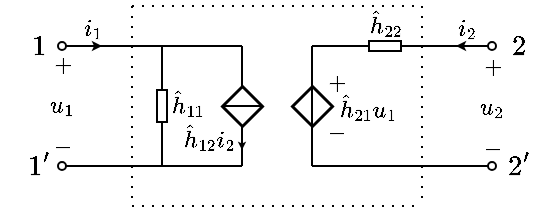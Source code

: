<mxfile version="17.2.1" type="device"><diagram id="5rbgzLOTwC2UY9oqK9Cq" name="第 1 页"><mxGraphModel dx="157" dy="159" grid="1" gridSize="5" guides="1" tooltips="1" connect="1" arrows="1" fold="1" page="1" pageScale="1" pageWidth="827" pageHeight="1169" math="1" shadow="0"><root><mxCell id="0"/><mxCell id="1" parent="0"/><mxCell id="KB8xq0Ohz5ImzVgBlRWn-16" value="$$1'$$" style="text;html=1;align=center;verticalAlign=middle;resizable=1;points=[];autosize=1;strokeColor=none;fillColor=none;movable=1;rotatable=1;deletable=1;editable=1;connectable=0;" parent="1" vertex="1"><mxGeometry x="225" y="330" width="15" height="20" as="geometry"/></mxCell><mxCell id="KB8xq0Ohz5ImzVgBlRWn-15" value="$$1$$" style="text;html=1;align=center;verticalAlign=middle;resizable=1;points=[];autosize=1;strokeColor=none;fillColor=none;movable=1;rotatable=1;deletable=1;editable=1;connectable=0;" parent="1" vertex="1"><mxGeometry x="225" y="270" width="15" height="20" as="geometry"/></mxCell><mxCell id="_tpZHG4uNnz5ES9-Bjnb-25" value="\(u_2\)" style="text;html=1;resizable=1;autosize=1;align=center;verticalAlign=middle;points=[];fillColor=none;strokeColor=none;rounded=0;comic=0;movable=1;rotatable=1;deletable=1;editable=1;connectable=0;fontSize=10;" parent="1" vertex="1"><mxGeometry x="450" y="301" width="20" height="20" as="geometry"/></mxCell><mxCell id="vnZBPzhVjVgXWo8NbZRj-23" value="" style="endArrow=none;html=1;rounded=0;fontSize=10;startSize=4;endSize=4;" parent="1" edge="1"><mxGeometry width="50" height="50" relative="1" as="geometry"><mxPoint x="270" y="280" as="sourcePoint"/><mxPoint x="335" y="280" as="targetPoint"/></mxGeometry></mxCell><mxCell id="vnZBPzhVjVgXWo8NbZRj-27" value="" style="endArrow=oval;html=1;rounded=0;fontSize=10;startSize=4;endSize=4;endFill=0;" parent="1" edge="1"><mxGeometry width="50" height="50" relative="1" as="geometry"><mxPoint x="280" y="280" as="sourcePoint"/><mxPoint x="245" y="280" as="targetPoint"/></mxGeometry></mxCell><mxCell id="vnZBPzhVjVgXWo8NbZRj-30" value="" style="endArrow=classic;html=1;rounded=0;fontSize=10;endSize=2;" parent="1" edge="1"><mxGeometry width="50" height="50" relative="1" as="geometry"><mxPoint x="255" y="280" as="sourcePoint"/><mxPoint x="265" y="280" as="targetPoint"/></mxGeometry></mxCell><mxCell id="vnZBPzhVjVgXWo8NbZRj-31" value="$$i_1$$" style="text;html=1;resizable=1;autosize=1;align=center;verticalAlign=middle;points=[];fillColor=none;strokeColor=none;rounded=0;fontSize=10;movable=1;rotatable=1;deletable=1;editable=1;connectable=0;" parent="1" vertex="1"><mxGeometry x="250" y="261" width="20" height="20" as="geometry"/></mxCell><mxCell id="vnZBPzhVjVgXWo8NbZRj-33" value="" style="endArrow=oval;html=1;rounded=0;fontSize=10;startSize=4;endSize=4;endFill=0;" parent="1" edge="1"><mxGeometry width="50" height="50" relative="1" as="geometry"><mxPoint x="335" y="340" as="sourcePoint"/><mxPoint x="245" y="340" as="targetPoint"/></mxGeometry></mxCell><mxCell id="vnZBPzhVjVgXWo8NbZRj-39" value="$$+$$" style="text;html=1;resizable=1;autosize=1;align=center;verticalAlign=middle;points=[];fillColor=none;strokeColor=none;rounded=0;movable=1;rotatable=1;deletable=1;editable=1;connectable=0;fontSize=10;" parent="1" vertex="1"><mxGeometry x="237.0" y="283" width="15" height="12" as="geometry"/></mxCell><mxCell id="vnZBPzhVjVgXWo8NbZRj-40" value="$$-$$" style="text;resizable=1;autosize=1;align=center;verticalAlign=middle;points=[];fillColor=none;strokeColor=none;rounded=0;html=1;imageAspect=1;noLabel=0;recursiveResize=1;expand=1;editable=1;movable=1;rotatable=1;deletable=1;connectable=0;comic=0;fontSize=10;" parent="1" vertex="1"><mxGeometry x="237.0" y="325" width="15" height="9" as="geometry"/></mxCell><mxCell id="vnZBPzhVjVgXWo8NbZRj-41" value="\(u_1\)" style="text;html=1;resizable=1;autosize=1;align=center;verticalAlign=middle;points=[];fillColor=none;strokeColor=none;rounded=0;comic=0;movable=1;rotatable=1;deletable=1;editable=1;connectable=0;fontSize=10;" parent="1" vertex="1"><mxGeometry x="235" y="300" width="20" height="20" as="geometry"/></mxCell><mxCell id="_tpZHG4uNnz5ES9-Bjnb-19" value="" style="endArrow=oval;html=1;rounded=0;fontSize=10;startSize=4;endSize=4;endFill=0;exitX=1;exitY=0.5;exitDx=0;exitDy=0;exitPerimeter=0;" parent="1" source="_tpZHG4uNnz5ES9-Bjnb-31" edge="1"><mxGeometry width="50" height="50" relative="1" as="geometry"><mxPoint x="420" y="280" as="sourcePoint"/><mxPoint x="460" y="280" as="targetPoint"/></mxGeometry></mxCell><mxCell id="_tpZHG4uNnz5ES9-Bjnb-20" value="" style="endArrow=classic;html=1;rounded=0;fontSize=10;endSize=2;" parent="1" edge="1"><mxGeometry width="50" height="50" relative="1" as="geometry"><mxPoint x="453" y="280" as="sourcePoint"/><mxPoint x="442" y="280" as="targetPoint"/></mxGeometry></mxCell><mxCell id="_tpZHG4uNnz5ES9-Bjnb-21" value="$$i_2$$" style="text;html=1;resizable=1;autosize=1;align=center;verticalAlign=middle;points=[];fillColor=none;strokeColor=none;rounded=0;fontSize=10;movable=1;rotatable=1;deletable=1;editable=1;connectable=0;" parent="1" vertex="1"><mxGeometry x="437" y="261" width="20" height="20" as="geometry"/></mxCell><mxCell id="_tpZHG4uNnz5ES9-Bjnb-22" value="" style="endArrow=oval;html=1;rounded=0;fontSize=10;startSize=4;endSize=4;endFill=0;" parent="1" edge="1"><mxGeometry width="50" height="50" relative="1" as="geometry"><mxPoint x="370" y="340" as="sourcePoint"/><mxPoint x="460" y="340" as="targetPoint"/></mxGeometry></mxCell><mxCell id="_tpZHG4uNnz5ES9-Bjnb-23" value="$$+$$" style="text;html=1;resizable=1;autosize=1;align=center;verticalAlign=middle;points=[];fillColor=none;strokeColor=none;rounded=0;movable=1;rotatable=1;deletable=1;editable=1;connectable=0;fontSize=10;" parent="1" vertex="1"><mxGeometry x="452" y="284" width="15" height="12" as="geometry"/></mxCell><mxCell id="_tpZHG4uNnz5ES9-Bjnb-24" value="$$-$$" style="text;resizable=1;autosize=1;align=center;verticalAlign=middle;points=[];fillColor=none;strokeColor=none;rounded=0;html=1;imageAspect=1;noLabel=0;recursiveResize=1;expand=1;editable=1;movable=1;rotatable=1;deletable=1;connectable=0;comic=0;fontSize=10;" parent="1" vertex="1"><mxGeometry x="452" y="326" width="15" height="9" as="geometry"/></mxCell><mxCell id="_tpZHG4uNnz5ES9-Bjnb-29" value="$$\hat{h}_{22}$$" style="text;html=1;resizable=1;autosize=1;align=center;verticalAlign=middle;points=[];fillColor=none;strokeColor=none;rounded=0;fontSize=10;movable=1;rotatable=1;deletable=1;editable=1;connectable=0;" parent="1" vertex="1"><mxGeometry x="397.25" y="257.5" width="18.5" height="20" as="geometry"/></mxCell><mxCell id="_tpZHG4uNnz5ES9-Bjnb-31" value="" style="pointerEvents=1;verticalLabelPosition=bottom;shadow=0;dashed=0;align=center;html=1;verticalAlign=top;shape=mxgraph.electrical.resistors.resistor_1;fontSize=10;direction=east;" parent="1" vertex="1"><mxGeometry x="394" y="277.5" width="25" height="5" as="geometry"/></mxCell><mxCell id="KB8xq0Ohz5ImzVgBlRWn-10" value="" style="pointerEvents=1;verticalLabelPosition=bottom;shadow=0;dashed=0;align=center;html=1;verticalAlign=top;shape=mxgraph.electrical.signal_sources.source;aspect=fixed;points=[[0.5,0,0],[1,0.5,0],[0.5,1,0],[0,0.5,0]];elSignalType=none;elSourceType=dependent;strokeWidth=1.5;direction=south;" parent="1" vertex="1"><mxGeometry x="360" y="300" width="20" height="20" as="geometry"/></mxCell><mxCell id="KB8xq0Ohz5ImzVgBlRWn-11" value="" style="endArrow=none;html=1;rounded=0;fontSize=12;startSize=4;endSize=1;strokeWidth=1;jumpStyle=none;jumpSize=6;entryX=0;entryY=0.5;entryDx=0;entryDy=0;entryPerimeter=0;exitX=1;exitY=0.5;exitDx=0;exitDy=0;exitPerimeter=0;" parent="1" source="KB8xq0Ohz5ImzVgBlRWn-10" target="KB8xq0Ohz5ImzVgBlRWn-10" edge="1"><mxGeometry width="50" height="50" relative="1" as="geometry"><mxPoint x="340" y="314.58" as="sourcePoint"/><mxPoint x="400" y="244.58" as="targetPoint"/></mxGeometry></mxCell><mxCell id="KB8xq0Ohz5ImzVgBlRWn-12" value="" style="endArrow=none;html=1;rounded=0;exitX=0;exitY=0.5;exitDx=0;exitDy=0;exitPerimeter=0;" parent="1" source="KB8xq0Ohz5ImzVgBlRWn-10" edge="1"><mxGeometry width="50" height="50" relative="1" as="geometry"><mxPoint x="380" y="329.58" as="sourcePoint"/><mxPoint x="370" y="280" as="targetPoint"/></mxGeometry></mxCell><mxCell id="KB8xq0Ohz5ImzVgBlRWn-13" value="" style="endArrow=none;html=1;rounded=0;entryX=1;entryY=0.5;entryDx=0;entryDy=0;entryPerimeter=0;" parent="1" target="KB8xq0Ohz5ImzVgBlRWn-10" edge="1"><mxGeometry width="50" height="50" relative="1" as="geometry"><mxPoint x="370" y="340" as="sourcePoint"/><mxPoint x="465" y="340" as="targetPoint"/></mxGeometry></mxCell><mxCell id="KB8xq0Ohz5ImzVgBlRWn-17" value="$$-$$" style="text;resizable=1;autosize=1;align=center;verticalAlign=middle;points=[];fillColor=none;strokeColor=none;rounded=0;html=1;imageAspect=1;noLabel=0;recursiveResize=1;expand=1;editable=1;movable=1;rotatable=1;deletable=1;connectable=0;comic=0;fontSize=10;" parent="1" vertex="1"><mxGeometry x="374" y="315" width="15" height="15" as="geometry"/></mxCell><mxCell id="KB8xq0Ohz5ImzVgBlRWn-18" value="$$+$$" style="text;html=1;resizable=1;autosize=1;align=center;verticalAlign=middle;points=[];fillColor=none;strokeColor=none;rounded=0;movable=1;rotatable=1;deletable=1;editable=1;connectable=0;fontSize=10;" parent="1" vertex="1"><mxGeometry x="374" y="290" width="15" height="15" as="geometry"/></mxCell><mxCell id="KB8xq0Ohz5ImzVgBlRWn-19" value="\(\hat{h}_{21}u_1\)" style="text;html=1;resizable=1;autosize=1;align=center;verticalAlign=middle;points=[];fillColor=none;strokeColor=none;rounded=0;comic=0;movable=1;rotatable=1;deletable=1;editable=1;connectable=0;fontSize=10;" parent="1" vertex="1"><mxGeometry x="380" y="300" width="35" height="20" as="geometry"/></mxCell><mxCell id="KB8xq0Ohz5ImzVgBlRWn-20" value="" style="endArrow=none;html=1;rounded=0;exitX=0;exitY=0.5;exitDx=0;exitDy=0;exitPerimeter=0;" parent="1" source="_tpZHG4uNnz5ES9-Bjnb-31" edge="1"><mxGeometry width="50" height="50" relative="1" as="geometry"><mxPoint x="395" y="255" as="sourcePoint"/><mxPoint x="370" y="280" as="targetPoint"/></mxGeometry></mxCell><mxCell id="KB8xq0Ohz5ImzVgBlRWn-21" value="$$2$$" style="text;html=1;align=center;verticalAlign=middle;resizable=1;points=[];autosize=1;strokeColor=none;fillColor=none;movable=1;rotatable=1;deletable=1;editable=1;connectable=1;" parent="1" vertex="1"><mxGeometry x="465" y="270" width="15" height="20" as="geometry"/></mxCell><mxCell id="KB8xq0Ohz5ImzVgBlRWn-22" value="$$2'$$" style="text;html=1;align=center;verticalAlign=middle;resizable=1;points=[];autosize=1;strokeColor=none;fillColor=none;movable=1;rotatable=1;deletable=1;editable=1;connectable=1;" parent="1" vertex="1"><mxGeometry x="465" y="330" width="15" height="20" as="geometry"/></mxCell><mxCell id="KB8xq0Ohz5ImzVgBlRWn-23" value="" style="endArrow=none;html=1;rounded=0;dashed=1;dashPattern=1 4;" parent="1" edge="1"><mxGeometry width="50" height="50" relative="1" as="geometry"><mxPoint x="280" y="260" as="sourcePoint"/><mxPoint x="425" y="260" as="targetPoint"/></mxGeometry></mxCell><mxCell id="KB8xq0Ohz5ImzVgBlRWn-24" value="" style="endArrow=none;html=1;rounded=0;dashed=1;dashPattern=1 4;" parent="1" edge="1"><mxGeometry width="50" height="50" relative="1" as="geometry"><mxPoint x="280" y="360" as="sourcePoint"/><mxPoint x="425" y="360" as="targetPoint"/></mxGeometry></mxCell><mxCell id="KB8xq0Ohz5ImzVgBlRWn-25" value="" style="endArrow=none;html=1;rounded=0;dashed=1;dashPattern=1 4;" parent="1" edge="1"><mxGeometry width="50" height="50" relative="1" as="geometry"><mxPoint x="280" y="260" as="sourcePoint"/><mxPoint x="280" y="360" as="targetPoint"/></mxGeometry></mxCell><mxCell id="KB8xq0Ohz5ImzVgBlRWn-26" value="" style="endArrow=none;html=1;rounded=0;dashed=1;dashPattern=1 4;" parent="1" edge="1"><mxGeometry width="50" height="50" relative="1" as="geometry"><mxPoint x="425" y="260" as="sourcePoint"/><mxPoint x="425" y="360" as="targetPoint"/></mxGeometry></mxCell><mxCell id="8RDmUwnoptY5Id2wUaUY-1" value="$$\hat{h}_{11}$$" style="text;html=1;resizable=1;autosize=1;align=center;verticalAlign=middle;points=[];fillColor=none;strokeColor=none;rounded=0;fontSize=10;movable=1;rotatable=1;deletable=1;editable=1;connectable=0;" vertex="1" parent="1"><mxGeometry x="297.5" y="297.5" width="20" height="20" as="geometry"/></mxCell><mxCell id="8RDmUwnoptY5Id2wUaUY-2" value="" style="endArrow=none;html=1;rounded=0;fontSize=10;startSize=4;endSize=4;entryX=1;entryY=0.5;entryDx=0;entryDy=0;entryPerimeter=0;" edge="1" parent="1" target="8RDmUwnoptY5Id2wUaUY-3"><mxGeometry width="50" height="50" relative="1" as="geometry"><mxPoint x="295" y="280" as="sourcePoint"/><mxPoint x="439.5" y="190.5" as="targetPoint"/></mxGeometry></mxCell><mxCell id="8RDmUwnoptY5Id2wUaUY-3" value="" style="pointerEvents=1;verticalLabelPosition=bottom;shadow=0;dashed=0;align=center;html=1;verticalAlign=top;shape=mxgraph.electrical.resistors.resistor_1;fontSize=10;direction=north;" vertex="1" parent="1"><mxGeometry x="292.5" y="297.5" width="5" height="25" as="geometry"/></mxCell><mxCell id="8RDmUwnoptY5Id2wUaUY-4" value="" style="endArrow=none;html=1;rounded=0;fontSize=10;startSize=4;endSize=4;exitX=0;exitY=0.5;exitDx=0;exitDy=0;exitPerimeter=0;" edge="1" parent="1" source="8RDmUwnoptY5Id2wUaUY-3"><mxGeometry width="50" height="50" relative="1" as="geometry"><mxPoint x="397" y="175.5" as="sourcePoint"/><mxPoint x="295" y="340" as="targetPoint"/></mxGeometry></mxCell><mxCell id="8RDmUwnoptY5Id2wUaUY-5" value="\(\hat{h}_{12}i_2\)" style="text;html=1;resizable=1;autosize=1;align=center;verticalAlign=middle;points=[];fillColor=none;strokeColor=none;rounded=0;comic=0;movable=1;rotatable=1;deletable=1;editable=1;connectable=0;fontSize=10;" vertex="1" parent="1"><mxGeometry x="300" y="315" width="35" height="20" as="geometry"/></mxCell><mxCell id="8RDmUwnoptY5Id2wUaUY-6" value="" style="pointerEvents=1;verticalLabelPosition=bottom;shadow=0;dashed=0;align=center;html=1;verticalAlign=top;shape=mxgraph.electrical.signal_sources.source;aspect=fixed;points=[[0.5,0,0],[1,0.5,0],[0.5,1,0],[0,0.5,0]];elSignalType=none;elSourceType=dependent;strokeWidth=1.5;direction=south;" vertex="1" parent="1"><mxGeometry x="325" y="300" width="20" height="20" as="geometry"/></mxCell><mxCell id="8RDmUwnoptY5Id2wUaUY-7" value="" style="endArrow=none;html=1;rounded=0;fontSize=12;startSize=4;endSize=1;strokeWidth=1;jumpStyle=none;jumpSize=6;entryX=0.5;entryY=0;entryDx=0;entryDy=0;entryPerimeter=0;exitX=0.5;exitY=1;exitDx=0;exitDy=0;exitPerimeter=0;" edge="1" parent="1" source="8RDmUwnoptY5Id2wUaUY-6" target="8RDmUwnoptY5Id2wUaUY-6"><mxGeometry width="50" height="50" relative="1" as="geometry"><mxPoint x="305" y="314.58" as="sourcePoint"/><mxPoint x="365" y="244.58" as="targetPoint"/></mxGeometry></mxCell><mxCell id="8RDmUwnoptY5Id2wUaUY-8" value="" style="endArrow=none;html=1;rounded=0;exitX=0;exitY=0.5;exitDx=0;exitDy=0;exitPerimeter=0;" edge="1" parent="1" source="8RDmUwnoptY5Id2wUaUY-6"><mxGeometry width="50" height="50" relative="1" as="geometry"><mxPoint x="345" y="329.58" as="sourcePoint"/><mxPoint x="335" y="280" as="targetPoint"/></mxGeometry></mxCell><mxCell id="8RDmUwnoptY5Id2wUaUY-9" value="" style="endArrow=none;html=1;rounded=0;entryX=1;entryY=0.5;entryDx=0;entryDy=0;entryPerimeter=0;" edge="1" parent="1" target="8RDmUwnoptY5Id2wUaUY-6"><mxGeometry width="50" height="50" relative="1" as="geometry"><mxPoint x="335" y="340" as="sourcePoint"/><mxPoint x="430" y="340" as="targetPoint"/></mxGeometry></mxCell><mxCell id="8RDmUwnoptY5Id2wUaUY-10" value="" style="endArrow=classic;html=1;rounded=0;fontSize=12;startSize=4;endSize=1;strokeWidth=1;jumpSize=6;" edge="1" parent="1"><mxGeometry width="50" height="50" relative="1" as="geometry"><mxPoint x="335" y="323" as="sourcePoint"/><mxPoint x="335" y="332" as="targetPoint"/></mxGeometry></mxCell></root></mxGraphModel></diagram></mxfile>